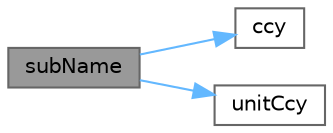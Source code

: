 digraph "subName"
{
 // INTERACTIVE_SVG=YES
 // LATEX_PDF_SIZE
  bgcolor="transparent";
  edge [fontname=Helvetica,fontsize=10,labelfontname=Helvetica,labelfontsize=10];
  node [fontname=Helvetica,fontsize=10,shape=box,height=0.2,width=0.4];
  rankdir="LR";
  Node1 [label="subName",height=0.2,width=0.4,color="gray40", fillcolor="grey60", style="filled", fontcolor="black",tooltip=" "];
  Node1 -> Node2 [color="steelblue1",style="solid"];
  Node2 [label="ccy",height=0.2,width=0.4,color="grey40", fillcolor="white", style="filled",URL="$classore_1_1data_1_1_f_x_spot_spec.html#a3d358ea6ebc33cd2ab59484401f77d54",tooltip=" "];
  Node1 -> Node3 [color="steelblue1",style="solid"];
  Node3 [label="unitCcy",height=0.2,width=0.4,color="grey40", fillcolor="white", style="filled",URL="$classore_1_1data_1_1_f_x_spot_spec.html#a8accfec7a5d4efba265e093095cc5cbc",tooltip=" "];
}
